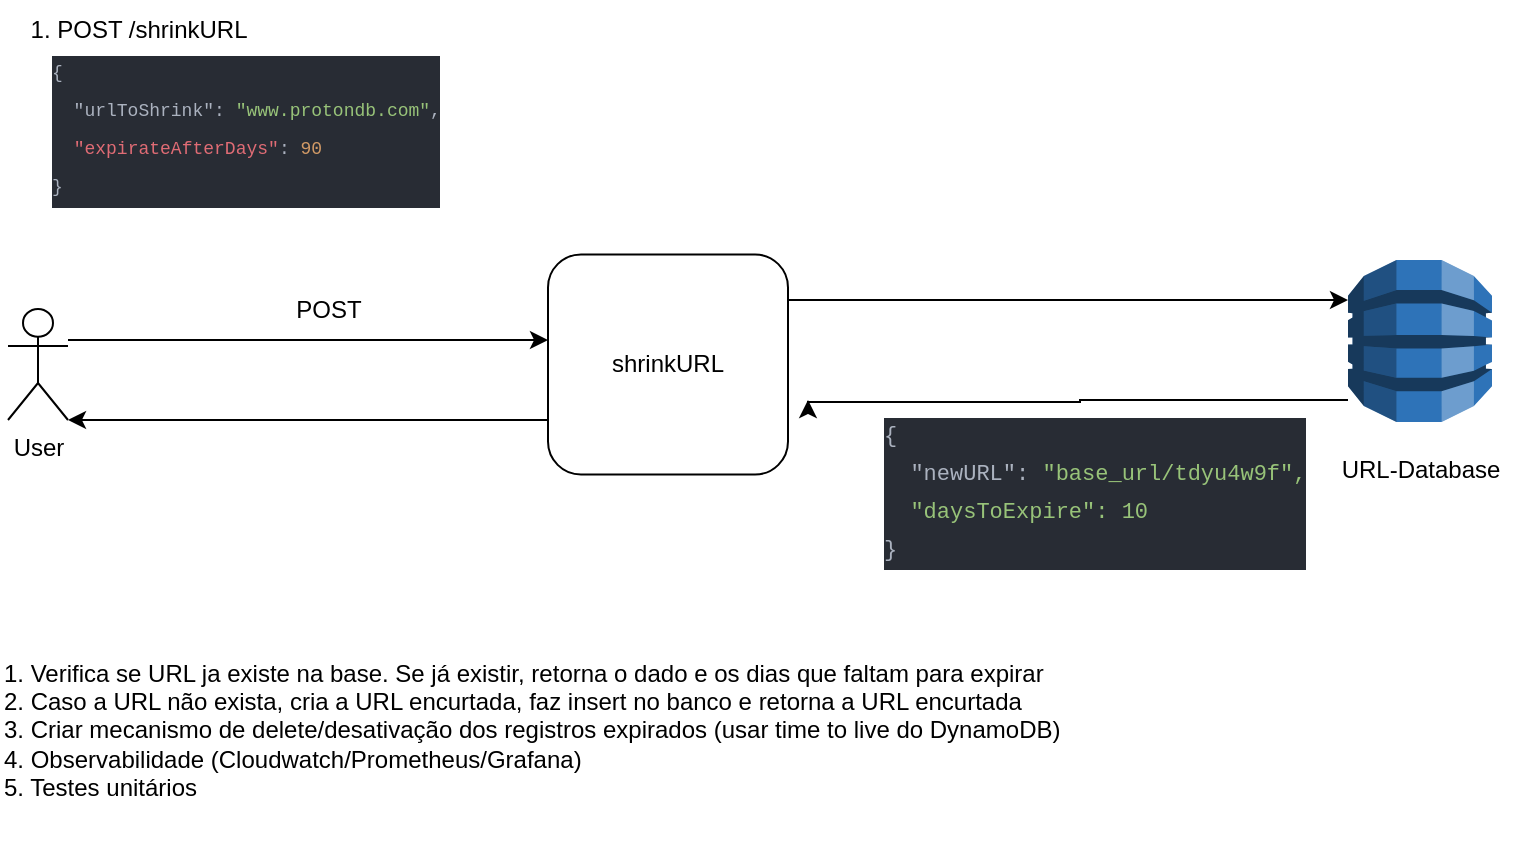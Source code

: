 <mxfile version="21.2.8" type="device">
  <diagram name="Página-1" id="QZbcBfqSjCsryhHa68gD">
    <mxGraphModel dx="1434" dy="854" grid="1" gridSize="10" guides="1" tooltips="1" connect="1" arrows="1" fold="1" page="1" pageScale="1" pageWidth="827" pageHeight="1169" math="0" shadow="0">
      <root>
        <mxCell id="0" />
        <mxCell id="1" parent="0" />
        <mxCell id="JRbFyEIlGtZFDS7XLbTl-10" style="edgeStyle=orthogonalEdgeStyle;rounded=0;orthogonalLoop=1;jettySize=auto;html=1;" parent="1" source="JRbFyEIlGtZFDS7XLbTl-2" target="JRbFyEIlGtZFDS7XLbTl-3" edge="1">
          <mxGeometry relative="1" as="geometry">
            <Array as="points">
              <mxPoint x="640" y="170" />
              <mxPoint x="640" y="170" />
            </Array>
          </mxGeometry>
        </mxCell>
        <mxCell id="JRbFyEIlGtZFDS7XLbTl-30" style="edgeStyle=orthogonalEdgeStyle;rounded=0;orthogonalLoop=1;jettySize=auto;html=1;entryX=1;entryY=1;entryDx=0;entryDy=0;entryPerimeter=0;" parent="1" source="JRbFyEIlGtZFDS7XLbTl-2" target="JRbFyEIlGtZFDS7XLbTl-6" edge="1">
          <mxGeometry relative="1" as="geometry">
            <Array as="points">
              <mxPoint x="160" y="230" />
              <mxPoint x="160" y="230" />
            </Array>
          </mxGeometry>
        </mxCell>
        <mxCell id="JRbFyEIlGtZFDS7XLbTl-2" value="shrinkURL" style="rounded=1;whiteSpace=wrap;html=1;" parent="1" vertex="1">
          <mxGeometry x="300" y="147.25" width="120" height="110" as="geometry" />
        </mxCell>
        <mxCell id="JRbFyEIlGtZFDS7XLbTl-31" style="edgeStyle=orthogonalEdgeStyle;rounded=0;orthogonalLoop=1;jettySize=auto;html=1;" parent="1" source="JRbFyEIlGtZFDS7XLbTl-3" edge="1">
          <mxGeometry relative="1" as="geometry">
            <mxPoint x="430" y="220" as="targetPoint" />
            <Array as="points">
              <mxPoint x="566" y="220" />
              <mxPoint x="566" y="221" />
            </Array>
          </mxGeometry>
        </mxCell>
        <mxCell id="JRbFyEIlGtZFDS7XLbTl-3" value="" style="outlineConnect=0;dashed=0;verticalLabelPosition=bottom;verticalAlign=top;align=center;html=1;shape=mxgraph.aws3.dynamo_db;fillColor=#2E73B8;gradientColor=none;" parent="1" vertex="1">
          <mxGeometry x="700" y="150" width="72" height="81" as="geometry" />
        </mxCell>
        <mxCell id="JRbFyEIlGtZFDS7XLbTl-4" value="URL-Database" style="text;html=1;align=center;verticalAlign=middle;resizable=0;points=[];autosize=1;strokeColor=none;fillColor=none;" parent="1" vertex="1">
          <mxGeometry x="686" y="240" width="100" height="30" as="geometry" />
        </mxCell>
        <mxCell id="JRbFyEIlGtZFDS7XLbTl-7" style="edgeStyle=orthogonalEdgeStyle;rounded=0;orthogonalLoop=1;jettySize=auto;html=1;" parent="1" source="JRbFyEIlGtZFDS7XLbTl-6" target="JRbFyEIlGtZFDS7XLbTl-2" edge="1">
          <mxGeometry relative="1" as="geometry">
            <Array as="points">
              <mxPoint x="80" y="190" />
              <mxPoint x="80" y="190" />
            </Array>
          </mxGeometry>
        </mxCell>
        <mxCell id="JRbFyEIlGtZFDS7XLbTl-6" value="User" style="shape=umlActor;verticalLabelPosition=bottom;verticalAlign=top;html=1;outlineConnect=0;" parent="1" vertex="1">
          <mxGeometry x="30" y="174.5" width="30" height="55.5" as="geometry" />
        </mxCell>
        <mxCell id="JRbFyEIlGtZFDS7XLbTl-9" value="1. POST /shrinkURL&lt;br&gt;" style="text;html=1;align=center;verticalAlign=middle;resizable=0;points=[];autosize=1;strokeColor=none;fillColor=none;" parent="1" vertex="1">
          <mxGeometry x="30" y="20" width="130" height="30" as="geometry" />
        </mxCell>
        <mxCell id="JRbFyEIlGtZFDS7XLbTl-17" value="&lt;div style=&quot;color: rgb(171, 178, 191); background-color: rgb(40, 44, 52); font-family: &amp;quot;Cascadia Code&amp;quot;, &amp;quot;Fira Code&amp;quot;, Consolas, &amp;quot;Courier New&amp;quot;, monospace; line-height: 19px; font-size: 9px;&quot;&gt;&lt;div&gt;{&lt;/div&gt;&lt;div&gt;&amp;nbsp; &quot;urlToShrink&quot;: &lt;span style=&quot;color: #98c379;&quot;&gt;&quot;www.protondb.com&quot;&lt;/span&gt;,&lt;/div&gt;&lt;div&gt;&amp;nbsp; &lt;span style=&quot;color: #e06c75;&quot;&gt;&quot;expirateAfterDays&quot;&lt;/span&gt;: &lt;span style=&quot;color: #d19a66;&quot;&gt;90&lt;/span&gt;&lt;/div&gt;&lt;div&gt;}&lt;/div&gt;&lt;/div&gt;" style="text;html=1;align=left;verticalAlign=middle;resizable=0;points=[];autosize=1;strokeColor=none;fillColor=none;" parent="1" vertex="1">
          <mxGeometry x="50" y="40" width="210" height="90" as="geometry" />
        </mxCell>
        <mxCell id="JRbFyEIlGtZFDS7XLbTl-26" value="&lt;div style=&quot;color: rgb(171, 178, 191); background-color: rgb(40, 44, 52); font-family: &amp;quot;Cascadia Code&amp;quot;, &amp;quot;Fira Code&amp;quot;, Consolas, &amp;quot;Courier New&amp;quot;, monospace; line-height: 19px; font-size: 11px;&quot;&gt;&lt;div&gt;{&lt;/div&gt;&lt;div&gt;&amp;nbsp; &quot;newURL&quot;: &lt;span style=&quot;color: #98c379;&quot;&gt;&quot;base_url/tdyu4w9f&quot;,&lt;/span&gt;&lt;/div&gt;&lt;div&gt;&lt;span style=&quot;color: #98c379;&quot;&gt;&amp;nbsp; &quot;daysToExpire&quot;: 10&lt;/span&gt;&lt;/div&gt;&lt;div&gt;}&lt;/div&gt;&lt;/div&gt;" style="text;html=1;align=left;verticalAlign=middle;resizable=0;points=[];autosize=1;strokeColor=none;fillColor=none;" parent="1" vertex="1">
          <mxGeometry x="466" y="221" width="230" height="90" as="geometry" />
        </mxCell>
        <mxCell id="7wueIib8C4fDfpB8pywO-1" value="POST" style="text;html=1;align=center;verticalAlign=middle;resizable=0;points=[];autosize=1;strokeColor=none;fillColor=none;" vertex="1" parent="1">
          <mxGeometry x="160" y="160" width="60" height="30" as="geometry" />
        </mxCell>
        <mxCell id="7wueIib8C4fDfpB8pywO-3" value="1. Verifica se URL ja existe na base. Se já existir, retorna o dado e os dias que faltam para expirar&lt;br&gt;2. Caso a URL não exista, cria a URL encurtada, faz insert no banco e retorna a URL encurtada&lt;br&gt;3. Criar mecanismo de delete/desativação dos registros expirados (usar time to live do DynamoDB)&lt;br&gt;4. Observabilidade (Cloudwatch/Prometheus/Grafana)&lt;br&gt;5. Testes unitários" style="text;html=1;strokeColor=none;fillColor=none;align=left;verticalAlign=middle;whiteSpace=wrap;rounded=0;" vertex="1" parent="1">
          <mxGeometry x="26" y="330" width="660" height="110" as="geometry" />
        </mxCell>
      </root>
    </mxGraphModel>
  </diagram>
</mxfile>
